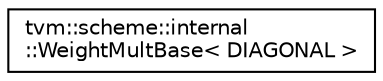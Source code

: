 digraph "Graphical Class Hierarchy"
{
 // LATEX_PDF_SIZE
  edge [fontname="Helvetica",fontsize="10",labelfontname="Helvetica",labelfontsize="10"];
  node [fontname="Helvetica",fontsize="10",shape=record];
  rankdir="LR";
  Node0 [label="tvm::scheme::internal\l::WeightMultBase\< DIAGONAL \>",height=0.2,width=0.4,color="black", fillcolor="white", style="filled",URL="$classtvm_1_1scheme_1_1internal_1_1WeightMultBase_3_01DIAGONAL_01_4.html",tooltip=" "];
}
